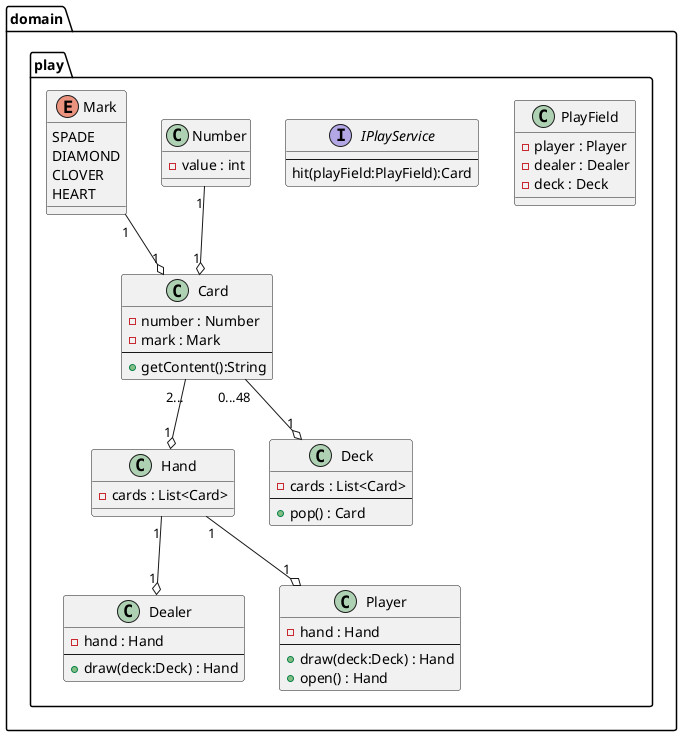 @startuml
'https://plantuml.com/sequence-diagram

skinparam defaultFontName Cica

package domain.play {
    class PlayField{
        -player : Player
        -dealer : Dealer
        -deck : Deck
    }

    class Dealer {
        -hand : Hand
        --
        +draw(deck:Deck) : Hand
    }

    class Player {
        -hand : Hand
        --
        +draw(deck:Deck) : Hand
        +open() : Hand
    }

    class Hand {
        -cards : List<Card>
    }

    class Card {
        -number : Number
        -mark : Mark
        --
        +getContent():String
    }

    interface IPlayService {
        --
        hit(playField:PlayField):Card
    }

    Hand "1" --o "1" Player
    Hand "1" --o "1" Dealer
    Card "2..." --o "1" Hand

    class Number {
        -value : int
    }

    enum Mark {
        SPADE
        DIAMOND
        CLOVER
        HEART
    }

    Mark "1" --o "1" Card
    Number "1" --o "1" Card

    class Deck {
        -cards : List<Card>
        --
        +pop() : Card
    }

    Card "0...48" --o "1" Deck
}
@enduml